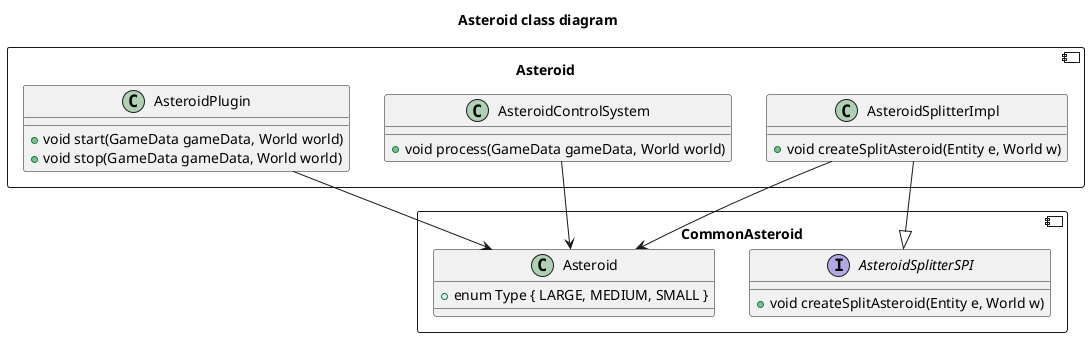 @startuml
title "Asteroid class diagram"
component CommonAsteroid {
    interface AsteroidSplitterSPI {
        +void createSplitAsteroid(Entity e, World w)
    }

    class Asteroid {
        +enum Type { LARGE, MEDIUM, SMALL }
    }

}

component Asteroid {
    class AsteroidControlSystem {
        +void process(GameData gameData, World world)
    }

    class AsteroidPlugin {
        +void start(GameData gameData, World world)
        +void stop(GameData gameData, World world)
    }

    class AsteroidSplitterImpl {
        +void createSplitAsteroid(Entity e, World w)
    }
}

AsteroidControlSystem --> CommonAsteroid.Asteroid
AsteroidPlugin --> CommonAsteroid.Asteroid
AsteroidSplitterImpl --|> CommonAsteroid.AsteroidSplitterSPI
AsteroidSplitterImpl --> CommonAsteroid.Asteroid


@enduml